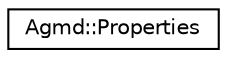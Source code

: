 digraph "Graphical Class Hierarchy"
{
  edge [fontname="Helvetica",fontsize="10",labelfontname="Helvetica",labelfontsize="10"];
  node [fontname="Helvetica",fontsize="10",shape=record];
  rankdir="LR";
  Node1 [label="Agmd::Properties",height=0.2,width=0.4,color="black", fillcolor="white", style="filled",URL="$struct_agmd_1_1_properties.html"];
}
